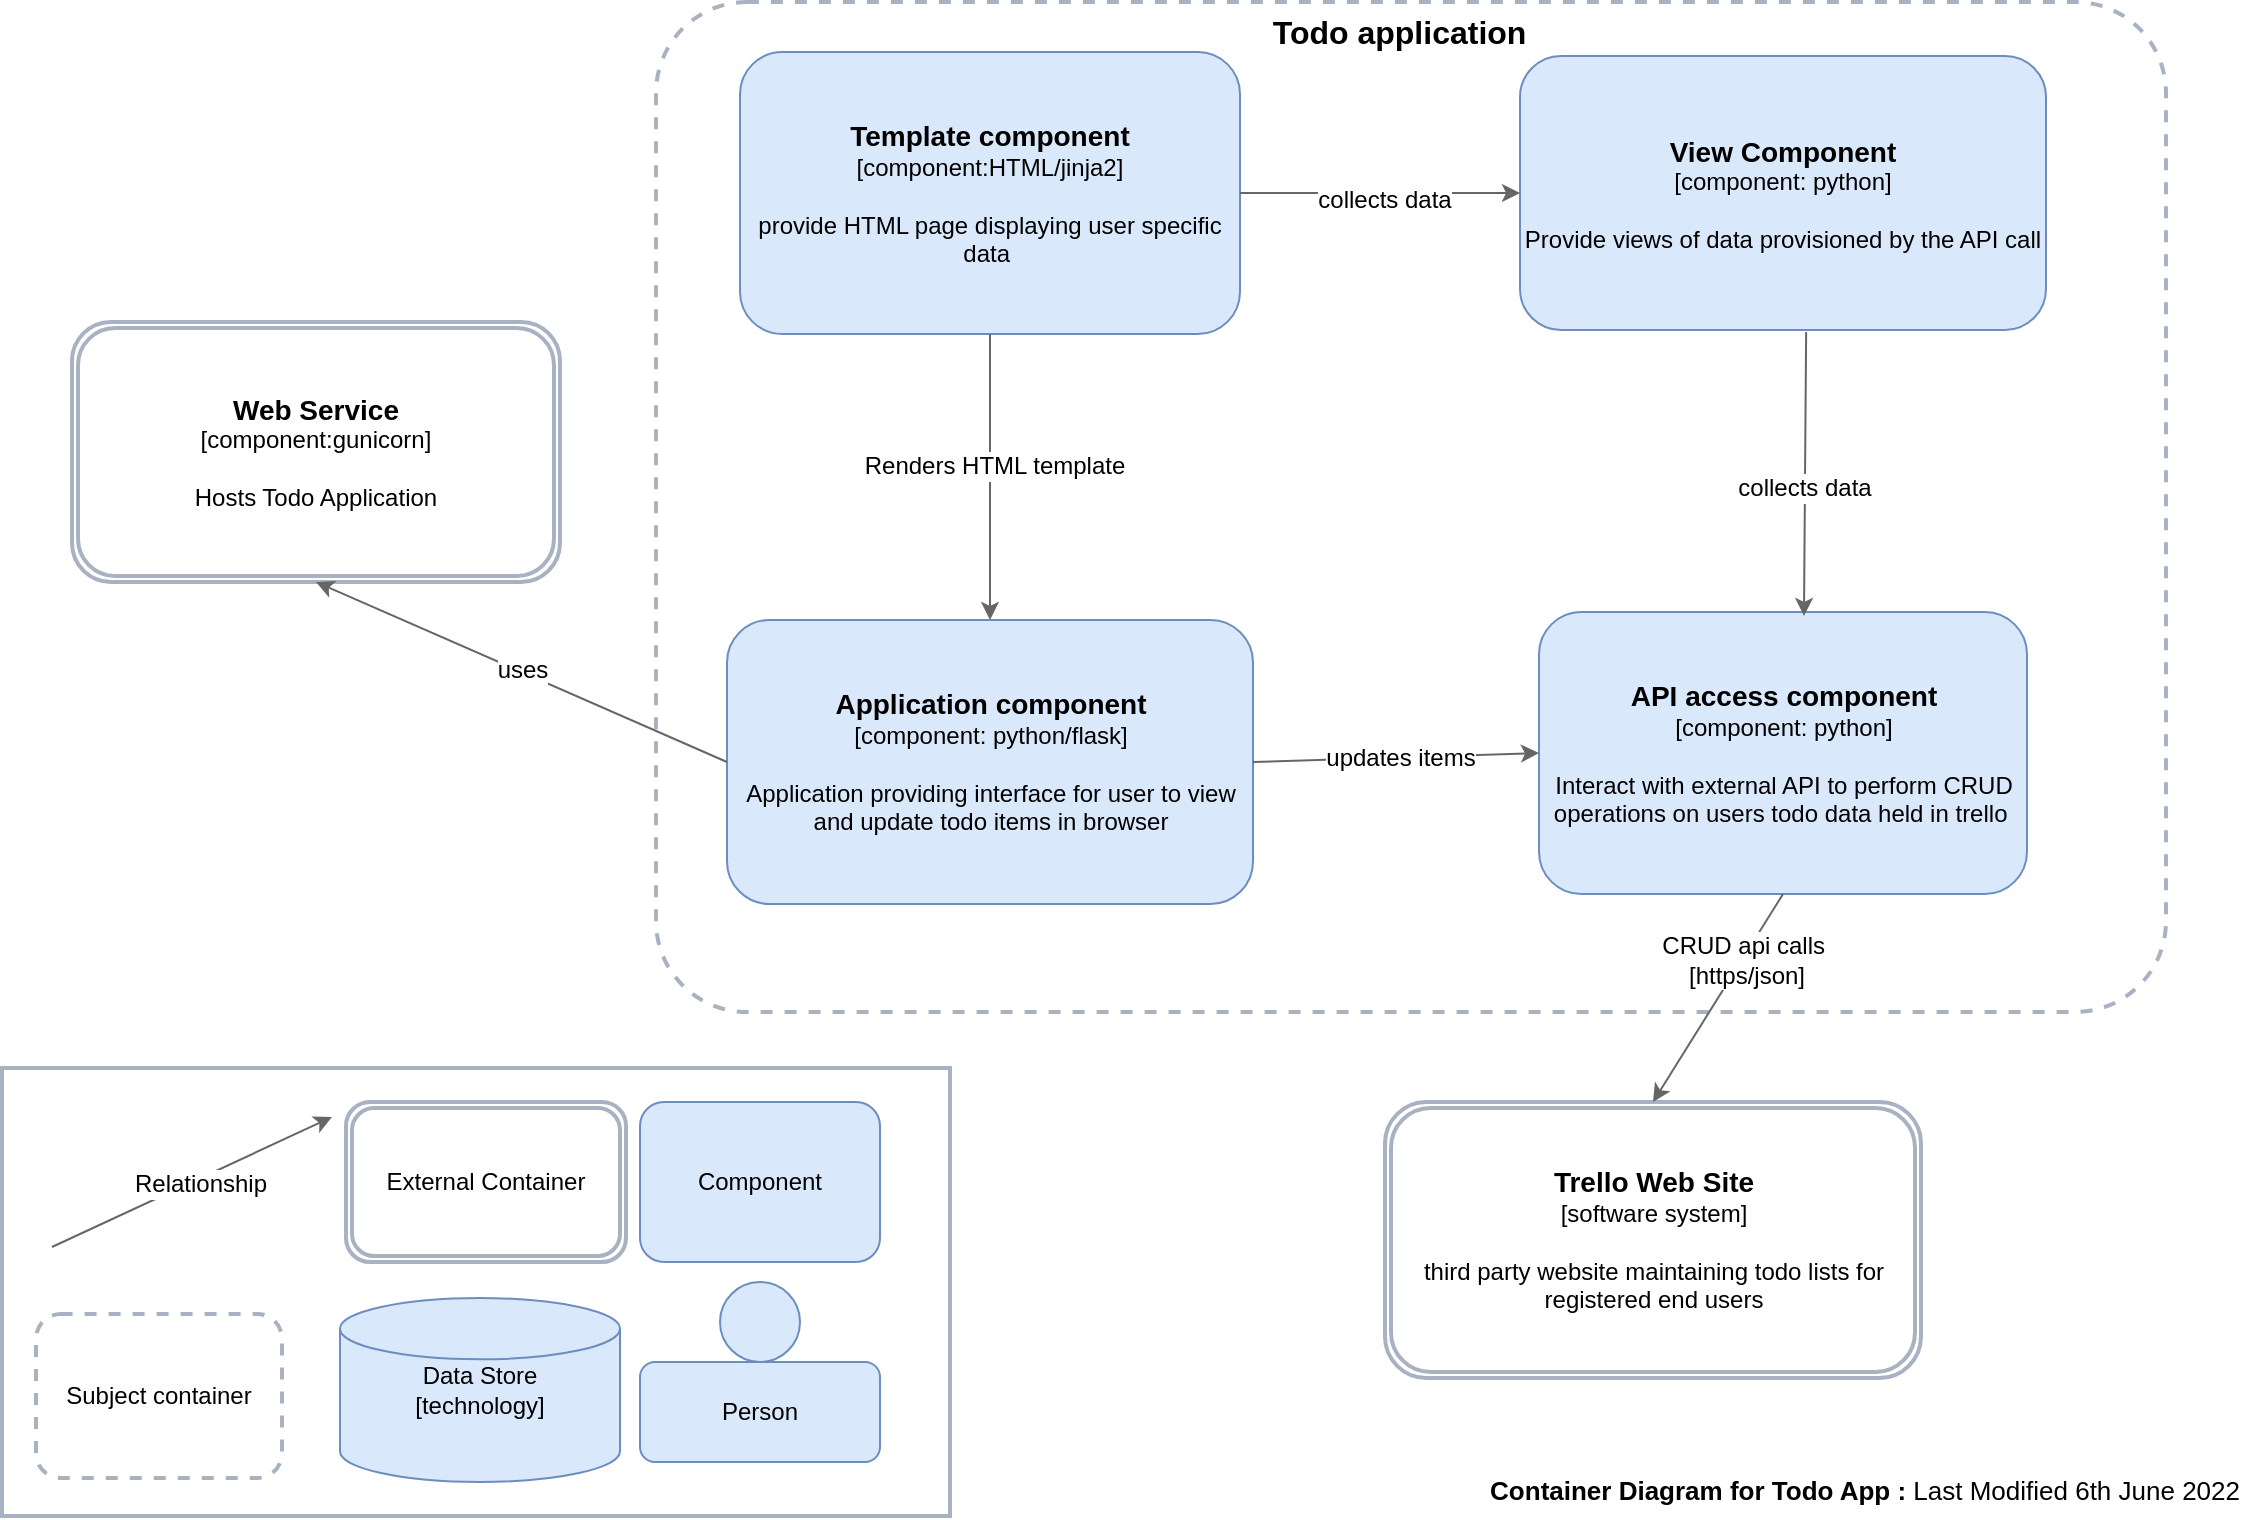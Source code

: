<mxfile version="19.0.0" type="device"><diagram id="xhz2VXN6wJrF9SOYRH9q" name="Page-1"><mxGraphModel dx="1422" dy="865" grid="0" gridSize="10" guides="1" tooltips="1" connect="1" arrows="1" fold="1" page="1" pageScale="1" pageWidth="1169" pageHeight="827" math="0" shadow="0"><root><mxCell id="0"/><mxCell id="1" parent="0"/><mxCell id="fTNX03hO8dOGr06nS75e-7" value="" style="rounded=1;whiteSpace=wrap;html=1;strokeColor=#A8B2C2;strokeWidth=2;dashed=1;arcSize=9;" vertex="1" parent="1"><mxGeometry x="349" y="57" width="755" height="505" as="geometry"/></mxCell><mxCell id="x3UrMXTMdCy2_YmAkSnX-14" value="&lt;h1 style=&quot;font-size: 13px;&quot;&gt;Container Diagram for Todo App : &lt;span style=&quot;font-weight: normal;&quot;&gt;Last Modified 6th June 2022&lt;/span&gt;&lt;/h1&gt;" style="text;html=1;strokeColor=none;fillColor=none;spacing=5;spacingTop=-20;whiteSpace=wrap;overflow=hidden;rounded=0;fontSize=13;align=right;" parent="1" vertex="1"><mxGeometry x="549" y="795" width="597" height="19" as="geometry"/></mxCell><mxCell id="x3UrMXTMdCy2_YmAkSnX-15" value="" style="group" parent="1" vertex="1" connectable="0"><mxGeometry x="22" y="590" width="474" height="224" as="geometry"/></mxCell><mxCell id="x3UrMXTMdCy2_YmAkSnX-12" value="" style="rounded=0;whiteSpace=wrap;html=1;strokeColor=#A8B2C2;strokeWidth=2;" parent="x3UrMXTMdCy2_YmAkSnX-15" vertex="1"><mxGeometry width="474" height="224" as="geometry"/></mxCell><mxCell id="x3UrMXTMdCy2_YmAkSnX-9" value="" style="ellipse;whiteSpace=wrap;html=1;aspect=fixed;strokeWidth=1;fillColor=#dae8fc;strokeColor=#6c8ebf;" parent="x3UrMXTMdCy2_YmAkSnX-15" vertex="1"><mxGeometry x="359" y="107" width="40" height="40" as="geometry"/></mxCell><mxCell id="x3UrMXTMdCy2_YmAkSnX-1" value="Person" style="rounded=1;whiteSpace=wrap;html=1;fillColor=#dae8fc;strokeColor=#6c8ebf;" parent="x3UrMXTMdCy2_YmAkSnX-15" vertex="1"><mxGeometry x="319" y="147" width="120" height="50" as="geometry"/></mxCell><mxCell id="x3UrMXTMdCy2_YmAkSnX-2" value="Component" style="rounded=1;whiteSpace=wrap;html=1;fillColor=#dae8fc;strokeColor=#6c8ebf;" parent="x3UrMXTMdCy2_YmAkSnX-15" vertex="1"><mxGeometry x="319" y="17" width="120" height="80" as="geometry"/></mxCell><mxCell id="x3UrMXTMdCy2_YmAkSnX-5" value="External Container" style="shape=ext;double=1;rounded=1;whiteSpace=wrap;html=1;strokeWidth=2;strokeColor=#A8B2C2;" parent="x3UrMXTMdCy2_YmAkSnX-15" vertex="1"><mxGeometry x="172" y="17" width="140" height="80" as="geometry"/></mxCell><mxCell id="x3UrMXTMdCy2_YmAkSnX-6" value="" style="endArrow=classic;html=1;rounded=0;fillColor=#f5f5f5;strokeColor=#666666;" parent="x3UrMXTMdCy2_YmAkSnX-15" edge="1"><mxGeometry width="50" height="50" relative="1" as="geometry"><mxPoint x="25" y="89.5" as="sourcePoint"/><mxPoint x="165" y="24.5" as="targetPoint"/></mxGeometry></mxCell><mxCell id="fTNX03hO8dOGr06nS75e-1" value="Relationship&lt;br&gt;" style="edgeLabel;html=1;align=center;verticalAlign=middle;resizable=0;points=[];fontSize=12;" vertex="1" connectable="0" parent="x3UrMXTMdCy2_YmAkSnX-6"><mxGeometry x="0.423" y="1" relative="1" as="geometry"><mxPoint x="-26" y="15" as="offset"/></mxGeometry></mxCell><mxCell id="x3UrMXTMdCy2_YmAkSnX-7" value="Data Store&lt;br&gt;[technology]" style="strokeWidth=1;html=1;shape=mxgraph.flowchart.database;whiteSpace=wrap;fillColor=#dae8fc;strokeColor=#6c8ebf;" parent="x3UrMXTMdCy2_YmAkSnX-15" vertex="1"><mxGeometry x="169" y="115" width="140" height="92" as="geometry"/></mxCell><mxCell id="x3UrMXTMdCy2_YmAkSnX-11" value="Subject container" style="rounded=1;whiteSpace=wrap;html=1;strokeColor=#A8B2C2;strokeWidth=2;dashed=1;" parent="x3UrMXTMdCy2_YmAkSnX-15" vertex="1"><mxGeometry x="17" y="123" width="123" height="82" as="geometry"/></mxCell><mxCell id="fTNX03hO8dOGr06nS75e-2" value="&lt;b style=&quot;font-size: 14px;&quot;&gt;Application component&lt;br&gt;&lt;/b&gt;[component: python/flask]&lt;br&gt;&lt;br&gt;Application providing interface for user to view and update todo items in browser" style="rounded=1;whiteSpace=wrap;html=1;fillColor=#dae8fc;strokeColor=#6c8ebf;" vertex="1" parent="1"><mxGeometry x="384.5" y="366" width="263" height="142" as="geometry"/></mxCell><mxCell id="fTNX03hO8dOGr06nS75e-3" value="&lt;font style=&quot;font-size: 14px;&quot;&gt;&lt;b&gt;View Component&lt;/b&gt;&lt;/font&gt;&lt;br&gt;[component: python]&lt;br&gt;&lt;br&gt;Provide views of data provisioned by the API call" style="rounded=1;whiteSpace=wrap;html=1;fillColor=#dae8fc;strokeColor=#6c8ebf;" vertex="1" parent="1"><mxGeometry x="781" y="84" width="263" height="137" as="geometry"/></mxCell><mxCell id="fTNX03hO8dOGr06nS75e-4" value="&lt;b&gt;&lt;font style=&quot;font-size: 14px;&quot;&gt;Template component&lt;/font&gt;&lt;/b&gt;&lt;br&gt;[component:HTML/jinja2]&lt;br&gt;&lt;br&gt;provide HTML page displaying user specific data&amp;nbsp;&lt;br&gt;" style="rounded=1;whiteSpace=wrap;html=1;fillColor=#dae8fc;strokeColor=#6c8ebf;" vertex="1" parent="1"><mxGeometry x="391" y="82" width="250" height="141" as="geometry"/></mxCell><mxCell id="fTNX03hO8dOGr06nS75e-5" value="&lt;span style=&quot;font-size: 14px;&quot;&gt;&lt;b&gt;API access component&lt;br&gt;&lt;/b&gt;&lt;/span&gt;[component: python]&lt;br&gt;&lt;br&gt;Interact with external API to perform CRUD operations on users todo data held in trello&amp;nbsp;" style="rounded=1;whiteSpace=wrap;html=1;fillColor=#dae8fc;strokeColor=#6c8ebf;" vertex="1" parent="1"><mxGeometry x="790.5" y="362" width="244" height="141" as="geometry"/></mxCell><mxCell id="fTNX03hO8dOGr06nS75e-6" value="&lt;b&gt;&lt;font style=&quot;font-size: 14px;&quot;&gt;Trello Web Site&lt;/font&gt;&lt;/b&gt;&lt;br&gt;[software system]&lt;br&gt;&lt;br&gt;third party website maintaining todo lists for registered end users" style="shape=ext;double=1;rounded=1;whiteSpace=wrap;html=1;strokeWidth=2;strokeColor=#A8B2C2;" vertex="1" parent="1"><mxGeometry x="713.5" y="607" width="268" height="138" as="geometry"/></mxCell><mxCell id="fTNX03hO8dOGr06nS75e-8" value="&lt;b&gt;&lt;font style=&quot;font-size: 14px;&quot;&gt;Web Service&lt;/font&gt;&lt;/b&gt;&lt;br&gt;[component:gunicorn]&lt;br&gt;&lt;br&gt;Hosts Todo Application" style="shape=ext;double=1;rounded=1;whiteSpace=wrap;html=1;strokeWidth=2;strokeColor=#A8B2C2;" vertex="1" parent="1"><mxGeometry x="57" y="217" width="244" height="130" as="geometry"/></mxCell><mxCell id="fTNX03hO8dOGr06nS75e-11" value="" style="endArrow=classic;html=1;rounded=0;fillColor=#f5f5f5;strokeColor=#666666;entryX=0;entryY=0.5;entryDx=0;entryDy=0;exitX=1;exitY=0.5;exitDx=0;exitDy=0;" edge="1" parent="1" source="fTNX03hO8dOGr06nS75e-4" target="fTNX03hO8dOGr06nS75e-3"><mxGeometry width="50" height="50" relative="1" as="geometry"><mxPoint x="641" y="154" as="sourcePoint"/><mxPoint x="744" y="120" as="targetPoint"/></mxGeometry></mxCell><mxCell id="fTNX03hO8dOGr06nS75e-12" value="collects data" style="edgeLabel;html=1;align=center;verticalAlign=middle;resizable=0;points=[];fontSize=12;" vertex="1" connectable="0" parent="fTNX03hO8dOGr06nS75e-11"><mxGeometry x="0.423" y="1" relative="1" as="geometry"><mxPoint x="-28" y="4" as="offset"/></mxGeometry></mxCell><mxCell id="fTNX03hO8dOGr06nS75e-13" value="" style="endArrow=classic;html=1;rounded=0;fillColor=#f5f5f5;strokeColor=#666666;entryX=0.543;entryY=0.014;entryDx=0;entryDy=0;exitX=0.544;exitY=1.007;exitDx=0;exitDy=0;exitPerimeter=0;entryPerimeter=0;" edge="1" parent="1" source="fTNX03hO8dOGr06nS75e-3" target="fTNX03hO8dOGr06nS75e-5"><mxGeometry width="50" height="50" relative="1" as="geometry"><mxPoint x="913" y="359" as="sourcePoint"/><mxPoint x="302" y="297" as="targetPoint"/></mxGeometry></mxCell><mxCell id="fTNX03hO8dOGr06nS75e-14" value="collects data" style="edgeLabel;html=1;align=center;verticalAlign=middle;resizable=0;points=[];fontSize=12;" vertex="1" connectable="0" parent="fTNX03hO8dOGr06nS75e-13"><mxGeometry x="0.423" y="1" relative="1" as="geometry"><mxPoint x="-2" y="-23" as="offset"/></mxGeometry></mxCell><mxCell id="fTNX03hO8dOGr06nS75e-15" value="" style="endArrow=classic;html=1;rounded=0;fillColor=#f5f5f5;strokeColor=#666666;entryX=0.5;entryY=0;entryDx=0;entryDy=0;exitX=0.5;exitY=1;exitDx=0;exitDy=0;" edge="1" parent="1" source="fTNX03hO8dOGr06nS75e-5" target="fTNX03hO8dOGr06nS75e-6"><mxGeometry width="50" height="50" relative="1" as="geometry"><mxPoint x="160" y="326" as="sourcePoint"/><mxPoint x="300" y="261" as="targetPoint"/></mxGeometry></mxCell><mxCell id="fTNX03hO8dOGr06nS75e-16" value="CRUD api calls&amp;nbsp;&lt;br&gt;[https/json]" style="edgeLabel;html=1;align=center;verticalAlign=middle;resizable=0;points=[];fontSize=12;" vertex="1" connectable="0" parent="fTNX03hO8dOGr06nS75e-15"><mxGeometry x="0.423" y="1" relative="1" as="geometry"><mxPoint x="27" y="-42" as="offset"/></mxGeometry></mxCell><mxCell id="fTNX03hO8dOGr06nS75e-17" value="" style="endArrow=classic;html=1;rounded=0;fillColor=#f5f5f5;strokeColor=#666666;entryX=0.5;entryY=1;entryDx=0;entryDy=0;exitX=0;exitY=0.5;exitDx=0;exitDy=0;" edge="1" parent="1" source="fTNX03hO8dOGr06nS75e-2" target="fTNX03hO8dOGr06nS75e-8"><mxGeometry width="50" height="50" relative="1" as="geometry"><mxPoint x="163" y="410" as="sourcePoint"/><mxPoint x="303" y="345" as="targetPoint"/></mxGeometry></mxCell><mxCell id="fTNX03hO8dOGr06nS75e-18" value="uses" style="edgeLabel;html=1;align=center;verticalAlign=middle;resizable=0;points=[];fontSize=12;" vertex="1" connectable="0" parent="fTNX03hO8dOGr06nS75e-17"><mxGeometry x="0.423" y="1" relative="1" as="geometry"><mxPoint x="44" y="17" as="offset"/></mxGeometry></mxCell><mxCell id="fTNX03hO8dOGr06nS75e-22" value="Todo application&amp;nbsp;" style="text;html=1;strokeColor=none;fillColor=none;align=center;verticalAlign=middle;whiteSpace=wrap;rounded=0;shadow=0;fontSize=16;fontStyle=1" vertex="1" parent="1"><mxGeometry x="605" y="57" width="236" height="30" as="geometry"/></mxCell><mxCell id="fTNX03hO8dOGr06nS75e-28" value="" style="endArrow=classic;html=1;rounded=0;fillColor=#f5f5f5;strokeColor=#666666;entryX=0;entryY=0.5;entryDx=0;entryDy=0;exitX=1;exitY=0.5;exitDx=0;exitDy=0;" edge="1" parent="1" source="fTNX03hO8dOGr06nS75e-2" target="fTNX03hO8dOGr06nS75e-5"><mxGeometry width="50" height="50" relative="1" as="geometry"><mxPoint x="179" y="420" as="sourcePoint"/><mxPoint x="-26.5" y="330" as="targetPoint"/></mxGeometry></mxCell><mxCell id="fTNX03hO8dOGr06nS75e-30" value="updates items&lt;br style=&quot;font-size: 12px;&quot;&gt;" style="edgeLabel;html=1;align=center;verticalAlign=middle;resizable=0;points=[];fontSize=12;" vertex="1" connectable="0" parent="fTNX03hO8dOGr06nS75e-28"><mxGeometry x="-0.434" relative="1" as="geometry"><mxPoint x="33" y="-1" as="offset"/></mxGeometry></mxCell><mxCell id="fTNX03hO8dOGr06nS75e-33" value="" style="endArrow=classic;html=1;rounded=0;fillColor=#f5f5f5;strokeColor=#666666;entryX=0.5;entryY=0;entryDx=0;entryDy=0;exitX=0.5;exitY=1;exitDx=0;exitDy=0;" edge="1" parent="1" source="fTNX03hO8dOGr06nS75e-4" target="fTNX03hO8dOGr06nS75e-2"><mxGeometry x="0.035" y="141" width="50" height="50" relative="1" as="geometry"><mxPoint x="124" y="426" as="sourcePoint"/><mxPoint x="-81.5" y="336" as="targetPoint"/><mxPoint as="offset"/></mxGeometry></mxCell><mxCell id="fTNX03hO8dOGr06nS75e-34" value="Renders HTML template" style="edgeLabel;html=1;align=center;verticalAlign=middle;resizable=0;points=[];fontSize=12;" vertex="1" connectable="0" parent="fTNX03hO8dOGr06nS75e-33"><mxGeometry x="0.423" y="1" relative="1" as="geometry"><mxPoint x="1" y="-36" as="offset"/></mxGeometry></mxCell></root></mxGraphModel></diagram></mxfile>
